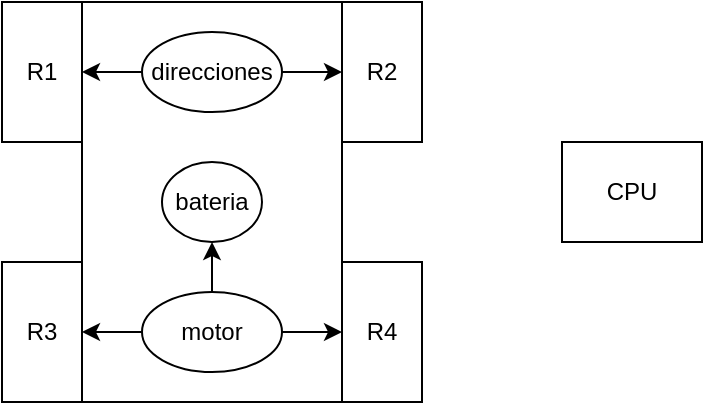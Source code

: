 <mxfile version="21.2.3" type="device">
  <diagram name="Página-1" id="-2q5_kGbPBbhma5HSwdI">
    <mxGraphModel dx="774" dy="533" grid="1" gridSize="10" guides="1" tooltips="1" connect="1" arrows="1" fold="1" page="1" pageScale="1" pageWidth="827" pageHeight="1169" math="0" shadow="0">
      <root>
        <mxCell id="0" />
        <mxCell id="1" parent="0" />
        <mxCell id="2K50X0PrRaFHWTlhFZcE-3" value="R1" style="rounded=0;whiteSpace=wrap;html=1;" vertex="1" parent="1">
          <mxGeometry x="120" y="120" width="40" height="70" as="geometry" />
        </mxCell>
        <mxCell id="2K50X0PrRaFHWTlhFZcE-4" value="R3" style="rounded=0;whiteSpace=wrap;html=1;" vertex="1" parent="1">
          <mxGeometry x="120" y="250" width="40" height="70" as="geometry" />
        </mxCell>
        <mxCell id="2K50X0PrRaFHWTlhFZcE-5" value="R2" style="rounded=0;whiteSpace=wrap;html=1;" vertex="1" parent="1">
          <mxGeometry x="290" y="120" width="40" height="70" as="geometry" />
        </mxCell>
        <mxCell id="2K50X0PrRaFHWTlhFZcE-7" value="" style="rounded=0;whiteSpace=wrap;html=1;" vertex="1" parent="1">
          <mxGeometry x="160" y="120" width="130" height="200" as="geometry" />
        </mxCell>
        <mxCell id="2K50X0PrRaFHWTlhFZcE-6" value="R4" style="rounded=0;whiteSpace=wrap;html=1;" vertex="1" parent="1">
          <mxGeometry x="290" y="250" width="40" height="70" as="geometry" />
        </mxCell>
        <mxCell id="2K50X0PrRaFHWTlhFZcE-15" value="" style="edgeStyle=orthogonalEdgeStyle;rounded=0;orthogonalLoop=1;jettySize=auto;html=1;" edge="1" parent="1" source="2K50X0PrRaFHWTlhFZcE-2" target="2K50X0PrRaFHWTlhFZcE-5">
          <mxGeometry relative="1" as="geometry" />
        </mxCell>
        <mxCell id="2K50X0PrRaFHWTlhFZcE-16" value="" style="edgeStyle=orthogonalEdgeStyle;rounded=0;orthogonalLoop=1;jettySize=auto;html=1;" edge="1" parent="1" source="2K50X0PrRaFHWTlhFZcE-2" target="2K50X0PrRaFHWTlhFZcE-3">
          <mxGeometry relative="1" as="geometry" />
        </mxCell>
        <mxCell id="2K50X0PrRaFHWTlhFZcE-2" value="direcciones" style="ellipse;whiteSpace=wrap;html=1;" vertex="1" parent="1">
          <mxGeometry x="190" y="135" width="70" height="40" as="geometry" />
        </mxCell>
        <mxCell id="2K50X0PrRaFHWTlhFZcE-12" style="edgeStyle=orthogonalEdgeStyle;rounded=0;orthogonalLoop=1;jettySize=auto;html=1;exitX=0;exitY=0.5;exitDx=0;exitDy=0;" edge="1" parent="1" source="2K50X0PrRaFHWTlhFZcE-9" target="2K50X0PrRaFHWTlhFZcE-4">
          <mxGeometry relative="1" as="geometry" />
        </mxCell>
        <mxCell id="2K50X0PrRaFHWTlhFZcE-14" value="" style="edgeStyle=orthogonalEdgeStyle;rounded=0;orthogonalLoop=1;jettySize=auto;html=1;" edge="1" parent="1" source="2K50X0PrRaFHWTlhFZcE-9" target="2K50X0PrRaFHWTlhFZcE-6">
          <mxGeometry relative="1" as="geometry" />
        </mxCell>
        <mxCell id="2K50X0PrRaFHWTlhFZcE-17" value="" style="edgeStyle=orthogonalEdgeStyle;rounded=0;orthogonalLoop=1;jettySize=auto;html=1;" edge="1" parent="1" source="2K50X0PrRaFHWTlhFZcE-9">
          <mxGeometry relative="1" as="geometry">
            <mxPoint x="225" y="240" as="targetPoint" />
          </mxGeometry>
        </mxCell>
        <mxCell id="2K50X0PrRaFHWTlhFZcE-9" value="motor" style="ellipse;whiteSpace=wrap;html=1;" vertex="1" parent="1">
          <mxGeometry x="190" y="265" width="70" height="40" as="geometry" />
        </mxCell>
        <mxCell id="2K50X0PrRaFHWTlhFZcE-18" value="CPU" style="rounded=0;whiteSpace=wrap;html=1;" vertex="1" parent="1">
          <mxGeometry x="400" y="190" width="70" height="50" as="geometry" />
        </mxCell>
        <mxCell id="2K50X0PrRaFHWTlhFZcE-19" value="bateria" style="ellipse;whiteSpace=wrap;html=1;" vertex="1" parent="1">
          <mxGeometry x="200" y="200" width="50" height="40" as="geometry" />
        </mxCell>
      </root>
    </mxGraphModel>
  </diagram>
</mxfile>
